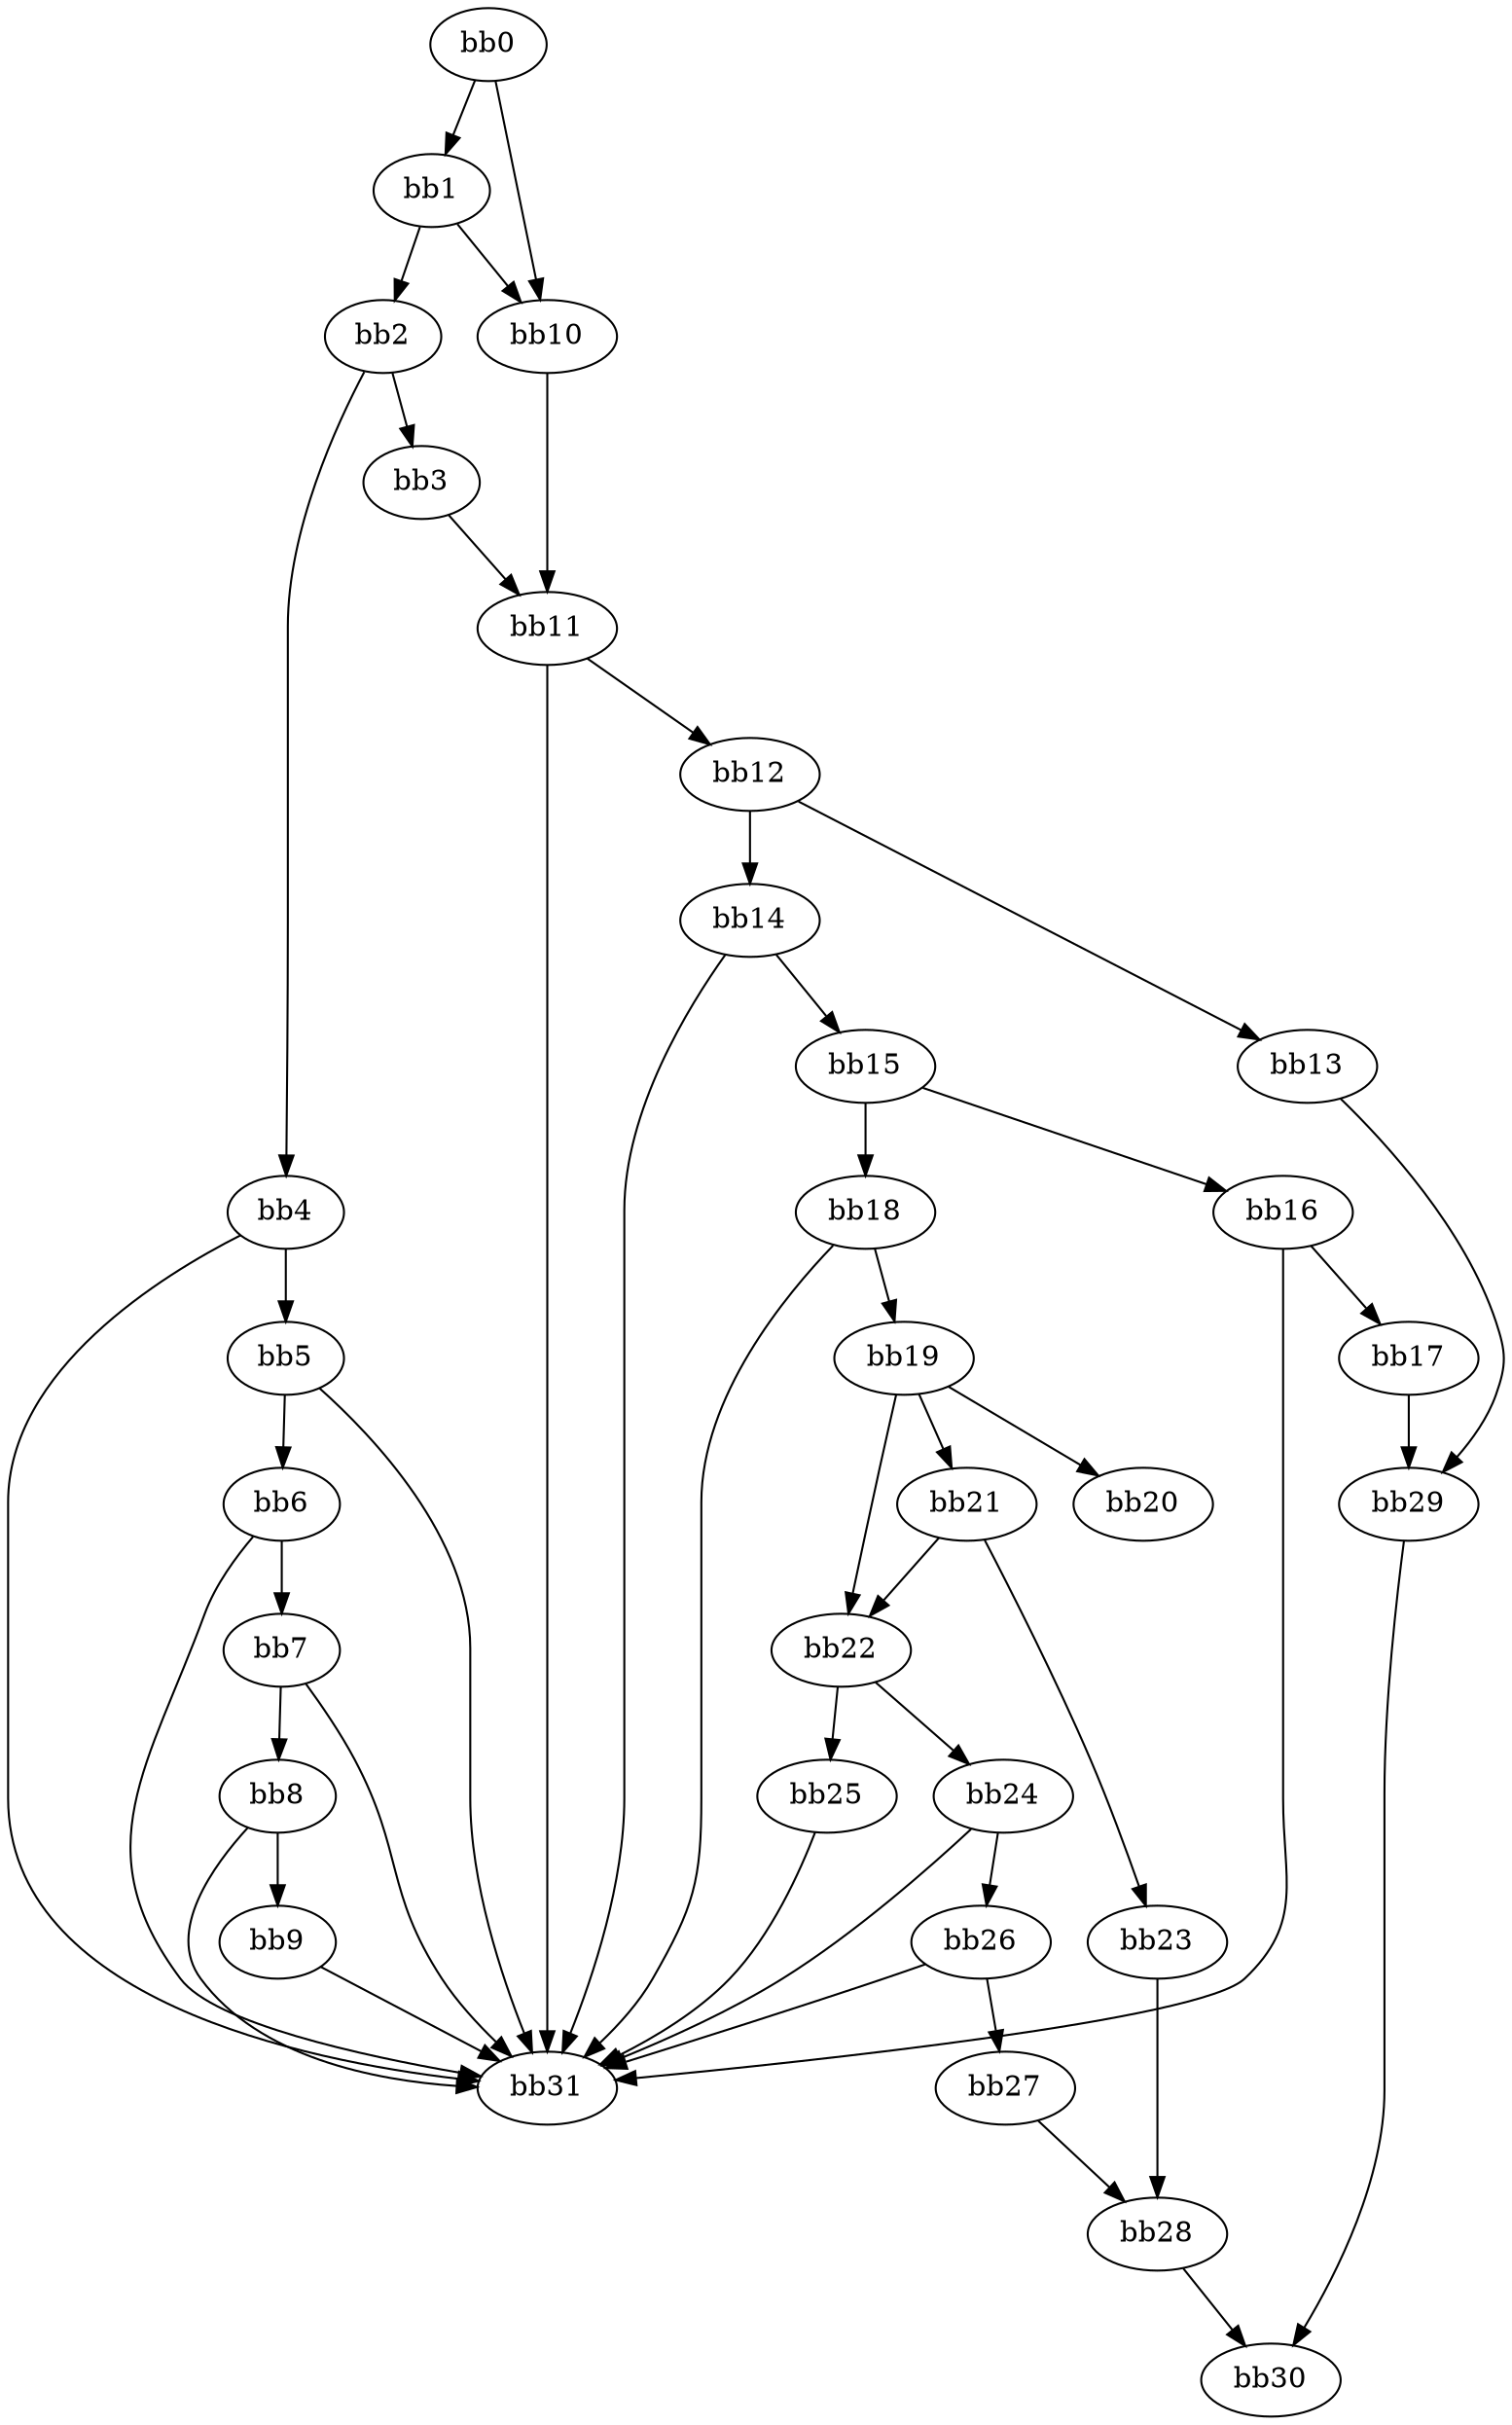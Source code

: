 digraph {
    0 [ label = "bb0\l" ]
    1 [ label = "bb1\l" ]
    2 [ label = "bb2\l" ]
    3 [ label = "bb3\l" ]
    4 [ label = "bb4\l" ]
    5 [ label = "bb5\l" ]
    6 [ label = "bb6\l" ]
    7 [ label = "bb7\l" ]
    8 [ label = "bb8\l" ]
    9 [ label = "bb9\l" ]
    10 [ label = "bb10\l" ]
    11 [ label = "bb11\l" ]
    12 [ label = "bb12\l" ]
    13 [ label = "bb13\l" ]
    14 [ label = "bb14\l" ]
    15 [ label = "bb15\l" ]
    16 [ label = "bb16\l" ]
    17 [ label = "bb17\l" ]
    18 [ label = "bb18\l" ]
    19 [ label = "bb19\l" ]
    20 [ label = "bb20\l" ]
    21 [ label = "bb21\l" ]
    22 [ label = "bb22\l" ]
    23 [ label = "bb23\l" ]
    24 [ label = "bb24\l" ]
    25 [ label = "bb25\l" ]
    26 [ label = "bb26\l" ]
    27 [ label = "bb27\l" ]
    28 [ label = "bb28\l" ]
    29 [ label = "bb29\l" ]
    30 [ label = "bb30\l" ]
    31 [ label = "bb31\l" ]
    0 -> 1 [ ]
    0 -> 10 [ ]
    1 -> 2 [ ]
    1 -> 10 [ ]
    2 -> 3 [ ]
    2 -> 4 [ ]
    3 -> 11 [ ]
    4 -> 5 [ ]
    4 -> 31 [ ]
    5 -> 6 [ ]
    5 -> 31 [ ]
    6 -> 7 [ ]
    6 -> 31 [ ]
    7 -> 8 [ ]
    7 -> 31 [ ]
    8 -> 9 [ ]
    8 -> 31 [ ]
    9 -> 31 [ ]
    10 -> 11 [ ]
    11 -> 12 [ ]
    11 -> 31 [ ]
    12 -> 13 [ ]
    12 -> 14 [ ]
    13 -> 29 [ ]
    14 -> 15 [ ]
    14 -> 31 [ ]
    15 -> 16 [ ]
    15 -> 18 [ ]
    16 -> 17 [ ]
    16 -> 31 [ ]
    17 -> 29 [ ]
    18 -> 19 [ ]
    18 -> 31 [ ]
    19 -> 20 [ ]
    19 -> 21 [ ]
    19 -> 22 [ ]
    21 -> 22 [ ]
    21 -> 23 [ ]
    22 -> 24 [ ]
    22 -> 25 [ ]
    23 -> 28 [ ]
    24 -> 26 [ ]
    24 -> 31 [ ]
    25 -> 31 [ ]
    26 -> 27 [ ]
    26 -> 31 [ ]
    27 -> 28 [ ]
    28 -> 30 [ ]
    29 -> 30 [ ]
}

